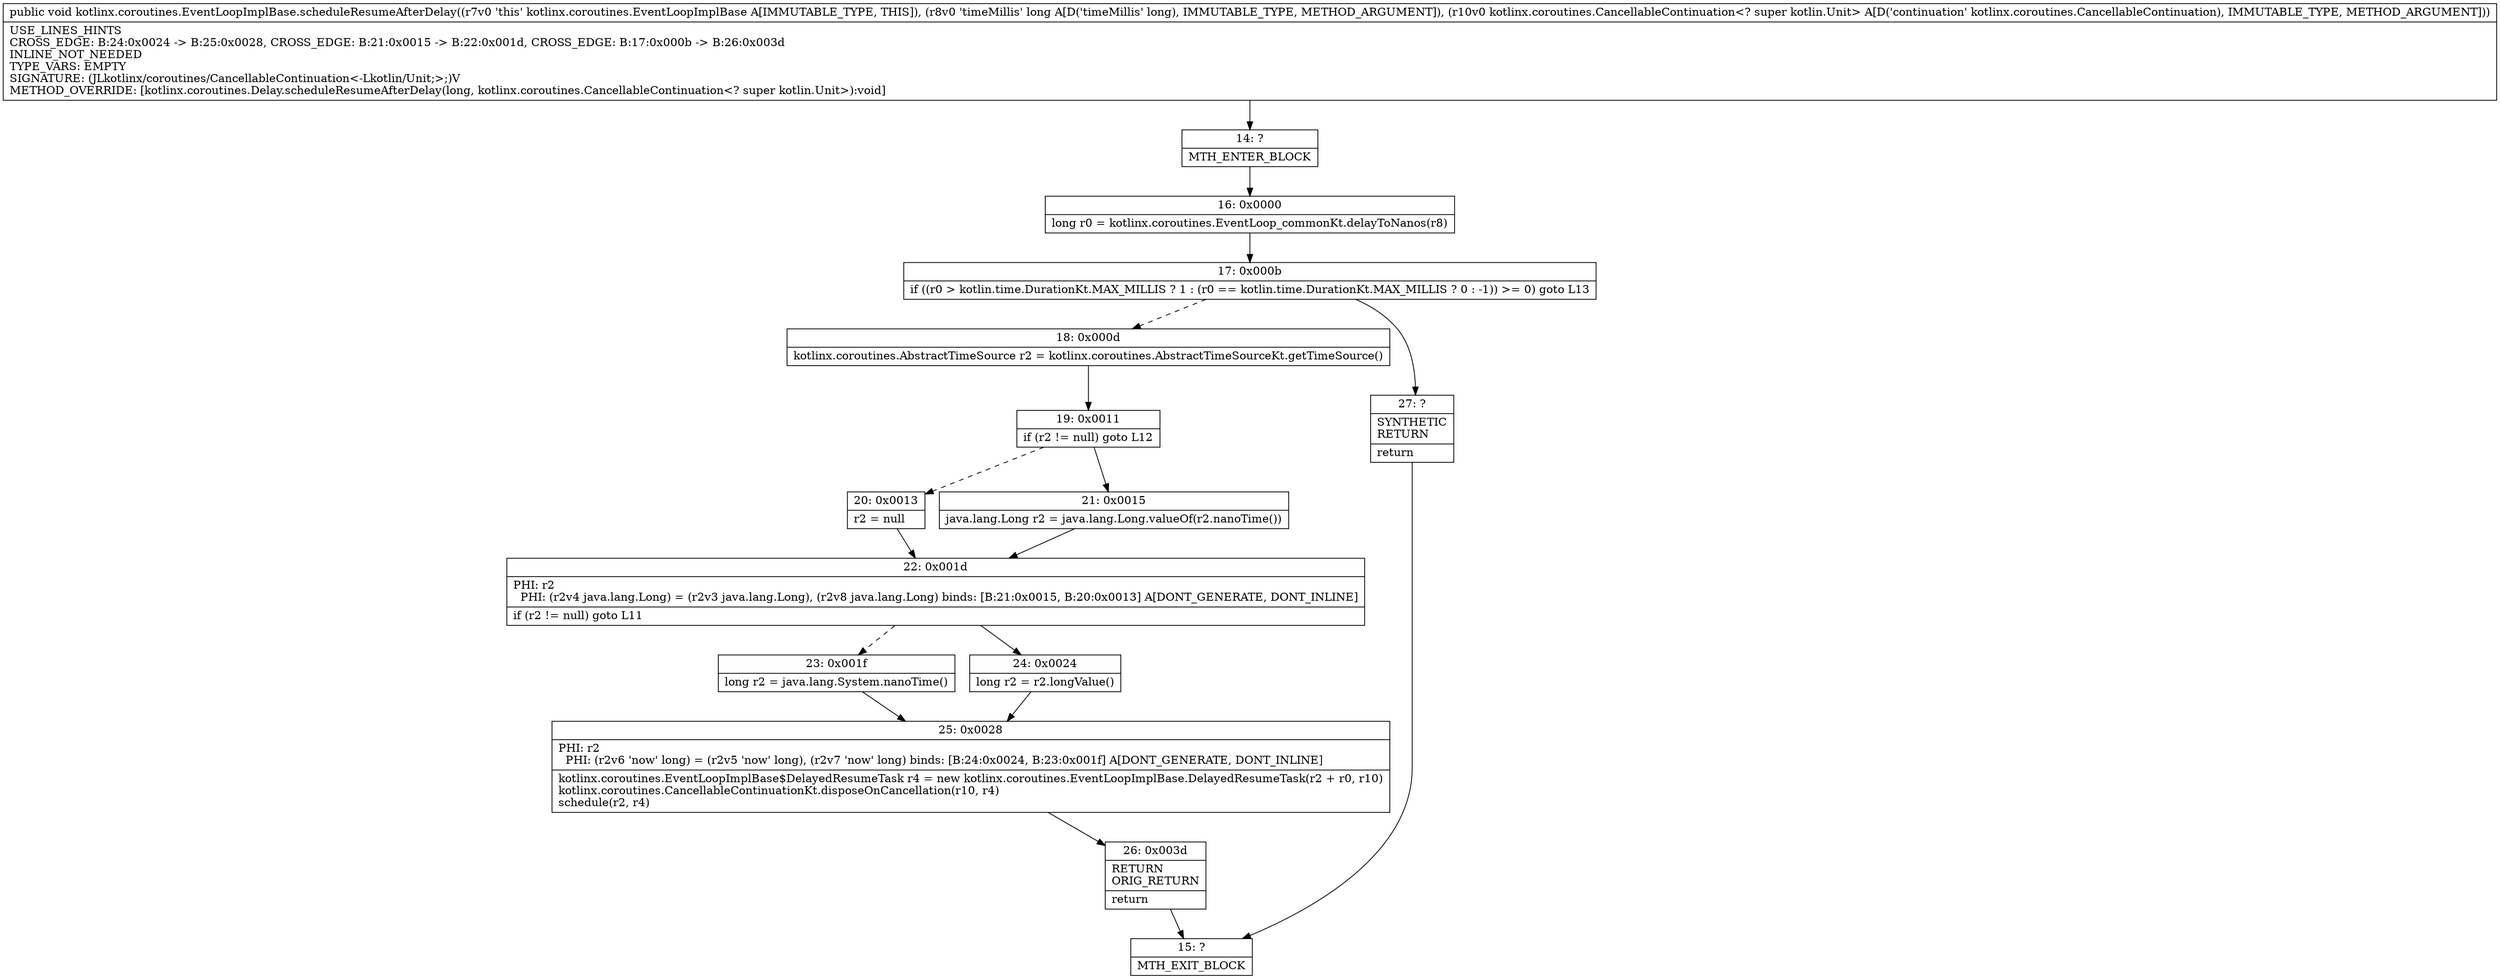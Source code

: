 digraph "CFG forkotlinx.coroutines.EventLoopImplBase.scheduleResumeAfterDelay(JLkotlinx\/coroutines\/CancellableContinuation;)V" {
Node_14 [shape=record,label="{14\:\ ?|MTH_ENTER_BLOCK\l}"];
Node_16 [shape=record,label="{16\:\ 0x0000|long r0 = kotlinx.coroutines.EventLoop_commonKt.delayToNanos(r8)\l}"];
Node_17 [shape=record,label="{17\:\ 0x000b|if ((r0 \> kotlin.time.DurationKt.MAX_MILLIS ? 1 : (r0 == kotlin.time.DurationKt.MAX_MILLIS ? 0 : \-1)) \>= 0) goto L13\l}"];
Node_18 [shape=record,label="{18\:\ 0x000d|kotlinx.coroutines.AbstractTimeSource r2 = kotlinx.coroutines.AbstractTimeSourceKt.getTimeSource()\l}"];
Node_19 [shape=record,label="{19\:\ 0x0011|if (r2 != null) goto L12\l}"];
Node_20 [shape=record,label="{20\:\ 0x0013|r2 = null\l}"];
Node_22 [shape=record,label="{22\:\ 0x001d|PHI: r2 \l  PHI: (r2v4 java.lang.Long) = (r2v3 java.lang.Long), (r2v8 java.lang.Long) binds: [B:21:0x0015, B:20:0x0013] A[DONT_GENERATE, DONT_INLINE]\l|if (r2 != null) goto L11\l}"];
Node_23 [shape=record,label="{23\:\ 0x001f|long r2 = java.lang.System.nanoTime()\l}"];
Node_25 [shape=record,label="{25\:\ 0x0028|PHI: r2 \l  PHI: (r2v6 'now' long) = (r2v5 'now' long), (r2v7 'now' long) binds: [B:24:0x0024, B:23:0x001f] A[DONT_GENERATE, DONT_INLINE]\l|kotlinx.coroutines.EventLoopImplBase$DelayedResumeTask r4 = new kotlinx.coroutines.EventLoopImplBase.DelayedResumeTask(r2 + r0, r10)\lkotlinx.coroutines.CancellableContinuationKt.disposeOnCancellation(r10, r4)\lschedule(r2, r4)\l}"];
Node_26 [shape=record,label="{26\:\ 0x003d|RETURN\lORIG_RETURN\l|return\l}"];
Node_15 [shape=record,label="{15\:\ ?|MTH_EXIT_BLOCK\l}"];
Node_24 [shape=record,label="{24\:\ 0x0024|long r2 = r2.longValue()\l}"];
Node_21 [shape=record,label="{21\:\ 0x0015|java.lang.Long r2 = java.lang.Long.valueOf(r2.nanoTime())\l}"];
Node_27 [shape=record,label="{27\:\ ?|SYNTHETIC\lRETURN\l|return\l}"];
MethodNode[shape=record,label="{public void kotlinx.coroutines.EventLoopImplBase.scheduleResumeAfterDelay((r7v0 'this' kotlinx.coroutines.EventLoopImplBase A[IMMUTABLE_TYPE, THIS]), (r8v0 'timeMillis' long A[D('timeMillis' long), IMMUTABLE_TYPE, METHOD_ARGUMENT]), (r10v0 kotlinx.coroutines.CancellableContinuation\<? super kotlin.Unit\> A[D('continuation' kotlinx.coroutines.CancellableContinuation), IMMUTABLE_TYPE, METHOD_ARGUMENT]))  | USE_LINES_HINTS\lCROSS_EDGE: B:24:0x0024 \-\> B:25:0x0028, CROSS_EDGE: B:21:0x0015 \-\> B:22:0x001d, CROSS_EDGE: B:17:0x000b \-\> B:26:0x003d\lINLINE_NOT_NEEDED\lTYPE_VARS: EMPTY\lSIGNATURE: (JLkotlinx\/coroutines\/CancellableContinuation\<\-Lkotlin\/Unit;\>;)V\lMETHOD_OVERRIDE: [kotlinx.coroutines.Delay.scheduleResumeAfterDelay(long, kotlinx.coroutines.CancellableContinuation\<? super kotlin.Unit\>):void]\l}"];
MethodNode -> Node_14;Node_14 -> Node_16;
Node_16 -> Node_17;
Node_17 -> Node_18[style=dashed];
Node_17 -> Node_27;
Node_18 -> Node_19;
Node_19 -> Node_20[style=dashed];
Node_19 -> Node_21;
Node_20 -> Node_22;
Node_22 -> Node_23[style=dashed];
Node_22 -> Node_24;
Node_23 -> Node_25;
Node_25 -> Node_26;
Node_26 -> Node_15;
Node_24 -> Node_25;
Node_21 -> Node_22;
Node_27 -> Node_15;
}

